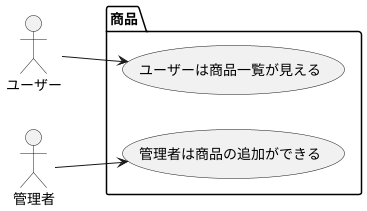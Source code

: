 @startuml
left to right direction
actor ユーザー as u
actor 管理者 as a
package 商品 {
  usecase "ユーザーは商品一覧が見える" as UC1
  usecase "管理者は商品の追加ができる" as UC2
}

u --> UC1
a --> UC2
@enduml
